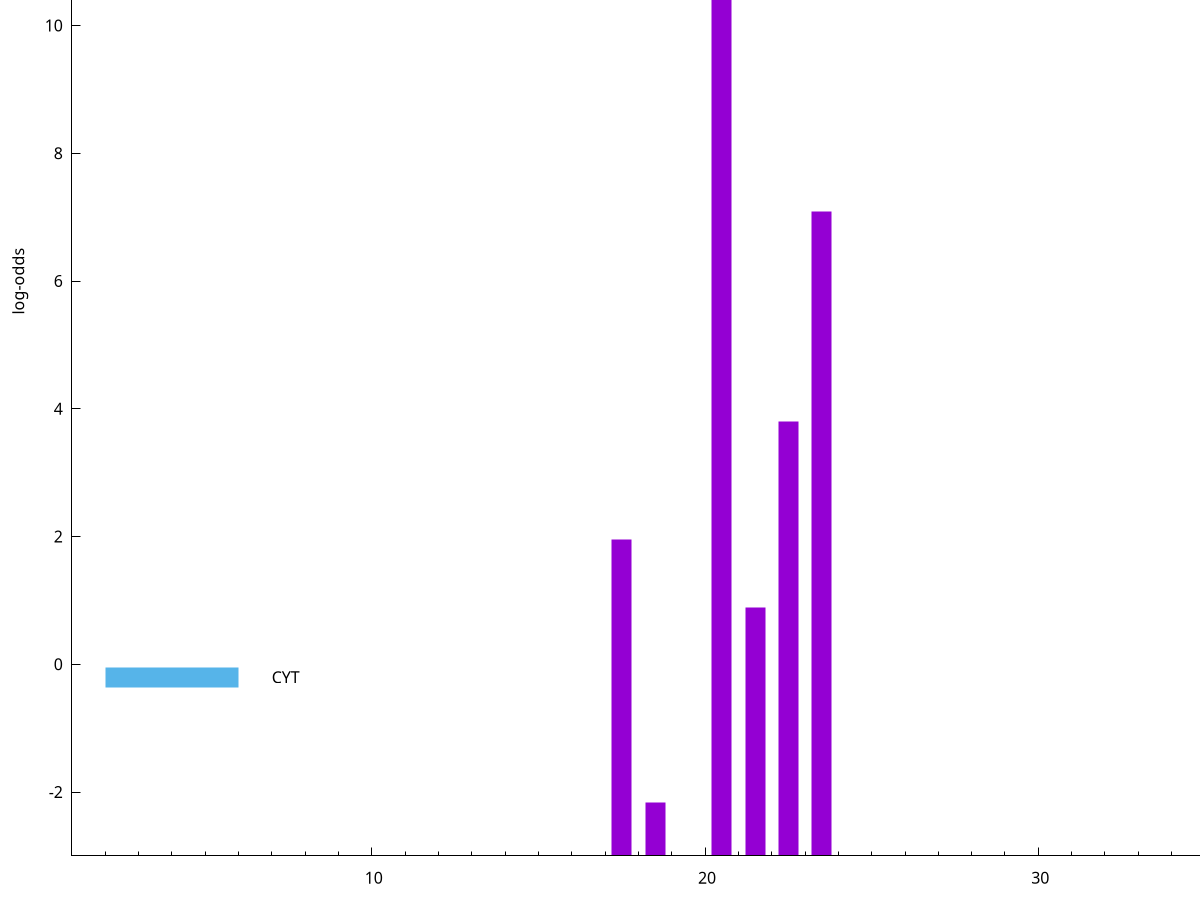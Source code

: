 set title "LipoP predictions for SRR5666592.gff"
set size 2., 1.4
set xrange [1:70] 
set mxtics 10
set yrange [-3:15]
set y2range [0:18]
set ylabel "log-odds"
set term postscript eps color solid "Helvetica" 30
set output "SRR5666592.gff.eps"
set arrow from 2,12.4824 to 6,12.4824 nohead lt 1 lw 20
set label "SpI" at 7,12.4824
set arrow from 2,-0.200913 to 6,-0.200913 nohead lt 3 lw 20
set label "CYT" at 7,-0.200913
set arrow from 2,12.4824 to 6,12.4824 nohead lt 1 lw 20
set label "SpI" at 7,12.4824
# NOTE: The scores below are the log-odds scores with the threshold
# NOTE: subtracted (a hack to make gnuplot make the histogram all
# NOTE: look nice).
plot "-" axes x1y2 title "" with impulses lt 1 lw 20
20.500000 15.442700
23.500000 10.081980
22.500000 6.806640
17.500000 4.961750
21.500000 3.883286
18.500000 0.829710
e
exit
